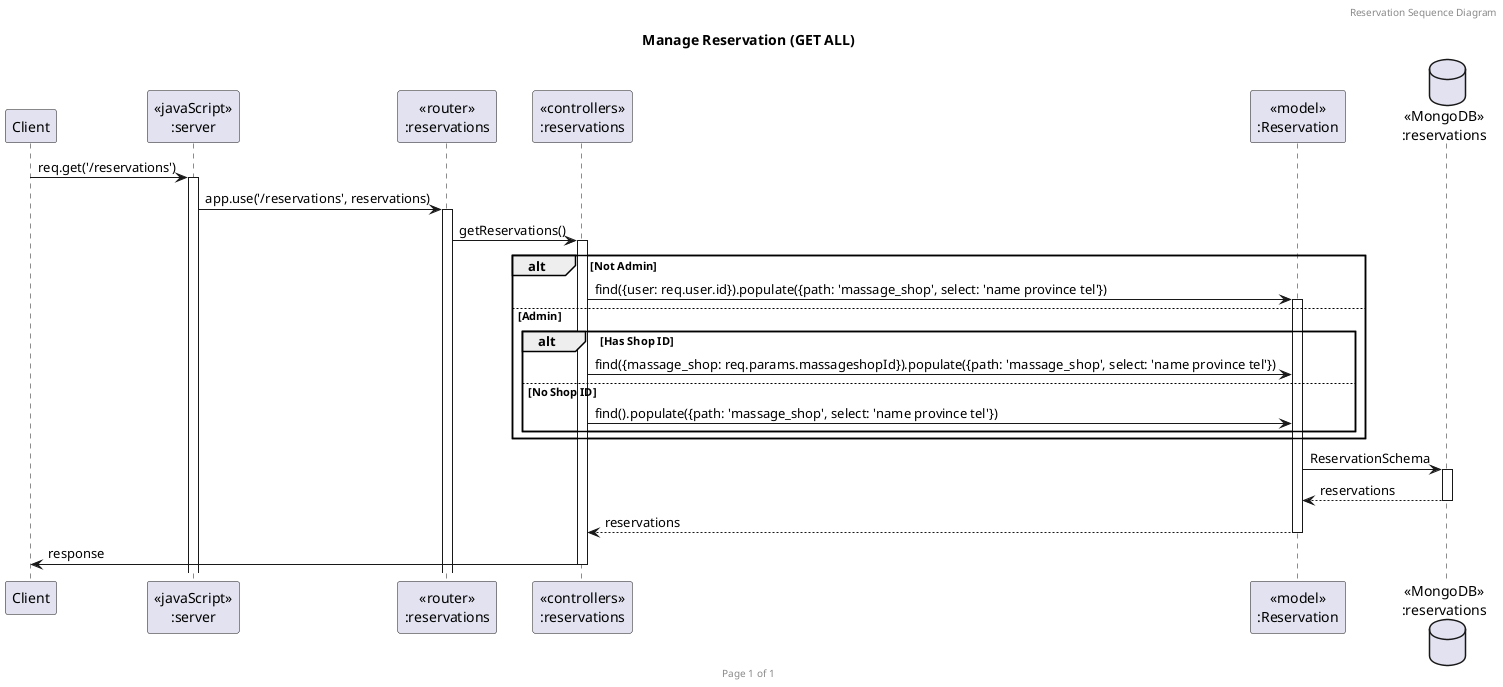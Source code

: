 @startuml Manage Reservation (GET ALL)

header Reservation Sequence Diagram
footer Page %page% of %lastpage%
title "Manage Reservation (GET ALL)"

participant "Client" as client
participant "<<javaScript>>\n:server" as server
participant "<<router>>\n:reservations" as routerReservations
participant "<<controllers>>\n:reservations" as controllersReservations
participant "<<model>>\n:Reservation" as modelReservation
database "<<MongoDB>>\n:reservations" as ReservationsDatabase

client->server ++:req.get('/reservations')
server->routerReservations ++:app.use('/reservations', reservations)
routerReservations -> controllersReservations ++:getReservations()
alt Not Admin
    controllersReservations->modelReservation ++:find({user: req.user.id}).populate({path: 'massage_shop', select: 'name province tel'})
else Admin
    alt Has Shop ID
        controllersReservations->modelReservation: find({massage_shop: req.params.massageshopId}).populate({path: 'massage_shop', select: 'name province tel'})
    else No Shop ID
        controllersReservations->modelReservation: find().populate({path: 'massage_shop', select: 'name province tel'})
    end
end
modelReservation ->ReservationsDatabase ++: ReservationSchema
ReservationsDatabase --> modelReservation --: reservations
controllersReservations <-- modelReservation --:reservations
controllersReservations->client --:response

@enduml
